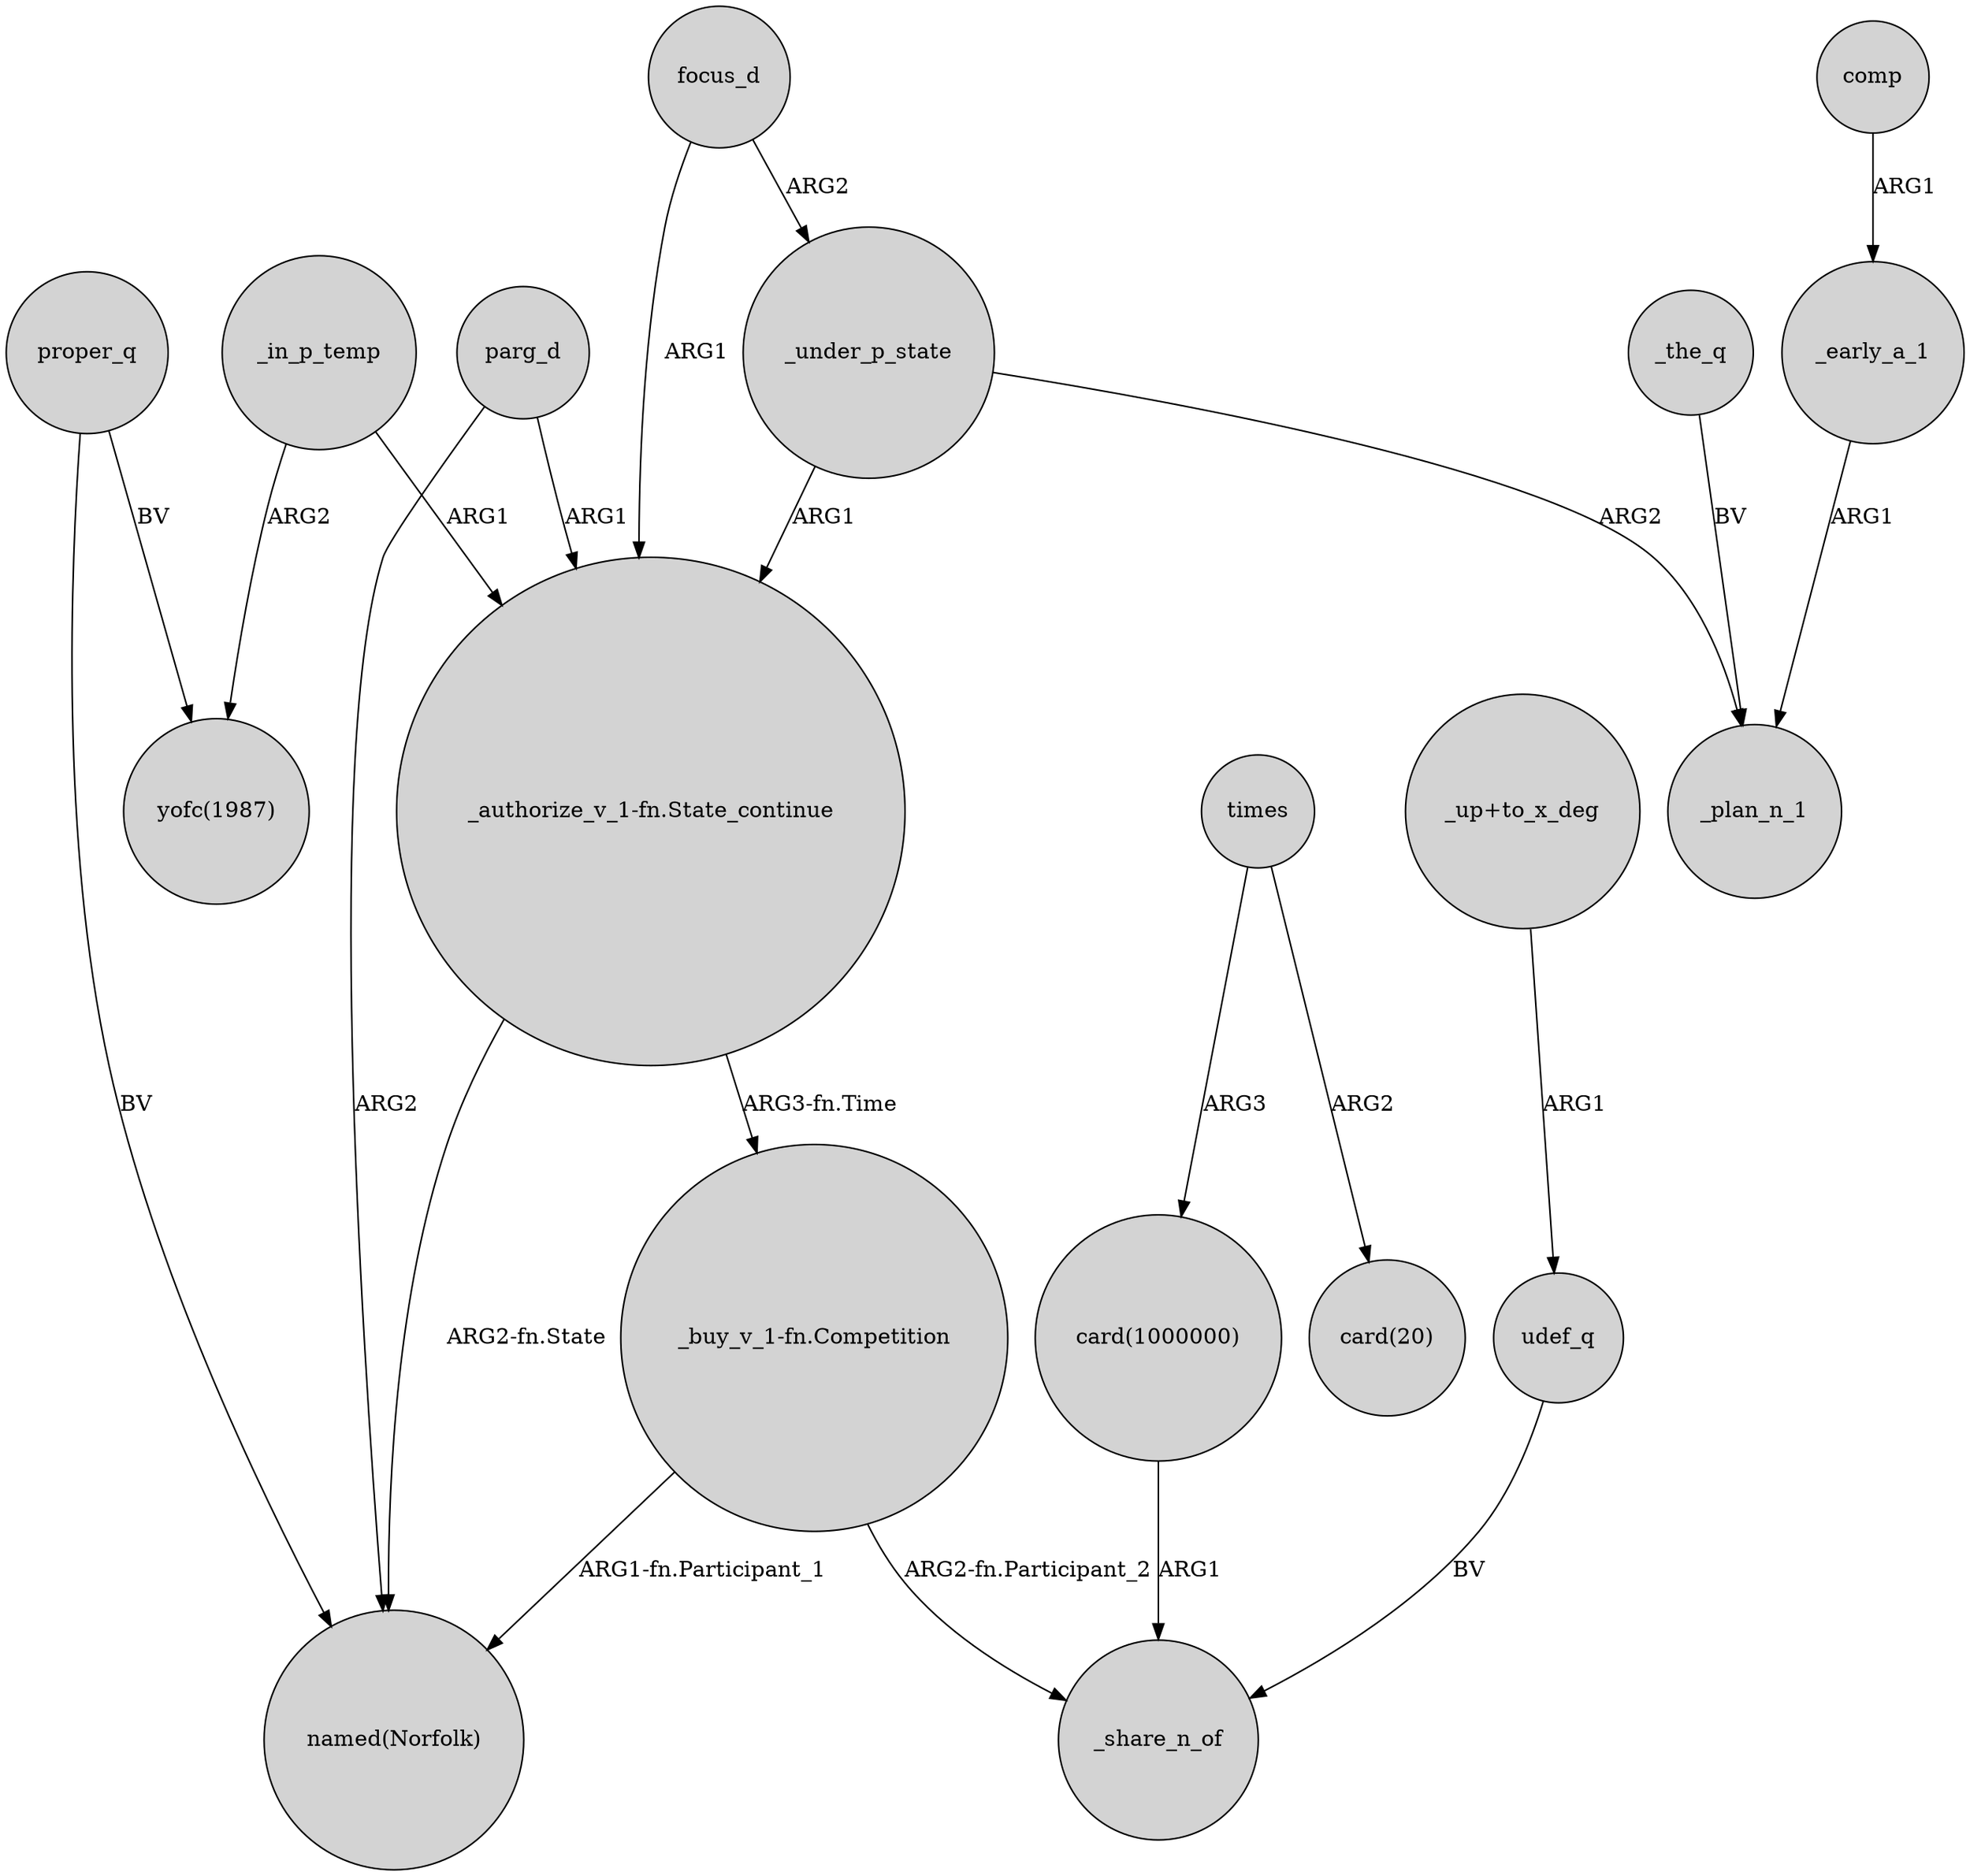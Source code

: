 digraph {
	node [shape=circle style=filled]
	parg_d -> "named(Norfolk)" [label=ARG2]
	"_buy_v_1-fn.Competition" -> _share_n_of [label="ARG2-fn.Participant_2"]
	proper_q -> "named(Norfolk)" [label=BV]
	_in_p_temp -> "yofc(1987)" [label=ARG2]
	parg_d -> "_authorize_v_1-fn.State_continue" [label=ARG1]
	times -> "card(1000000)" [label=ARG3]
	comp -> _early_a_1 [label=ARG1]
	"_authorize_v_1-fn.State_continue" -> "named(Norfolk)" [label="ARG2-fn.State"]
	proper_q -> "yofc(1987)" [label=BV]
	"_authorize_v_1-fn.State_continue" -> "_buy_v_1-fn.Competition" [label="ARG3-fn.Time"]
	udef_q -> _share_n_of [label=BV]
	times -> "card(20)" [label=ARG2]
	_in_p_temp -> "_authorize_v_1-fn.State_continue" [label=ARG1]
	"card(1000000)" -> _share_n_of [label=ARG1]
	"_up+to_x_deg" -> udef_q [label=ARG1]
	focus_d -> _under_p_state [label=ARG2]
	"_buy_v_1-fn.Competition" -> "named(Norfolk)" [label="ARG1-fn.Participant_1"]
	focus_d -> "_authorize_v_1-fn.State_continue" [label=ARG1]
	_under_p_state -> "_authorize_v_1-fn.State_continue" [label=ARG1]
	_the_q -> _plan_n_1 [label=BV]
	_early_a_1 -> _plan_n_1 [label=ARG1]
	_under_p_state -> _plan_n_1 [label=ARG2]
}
